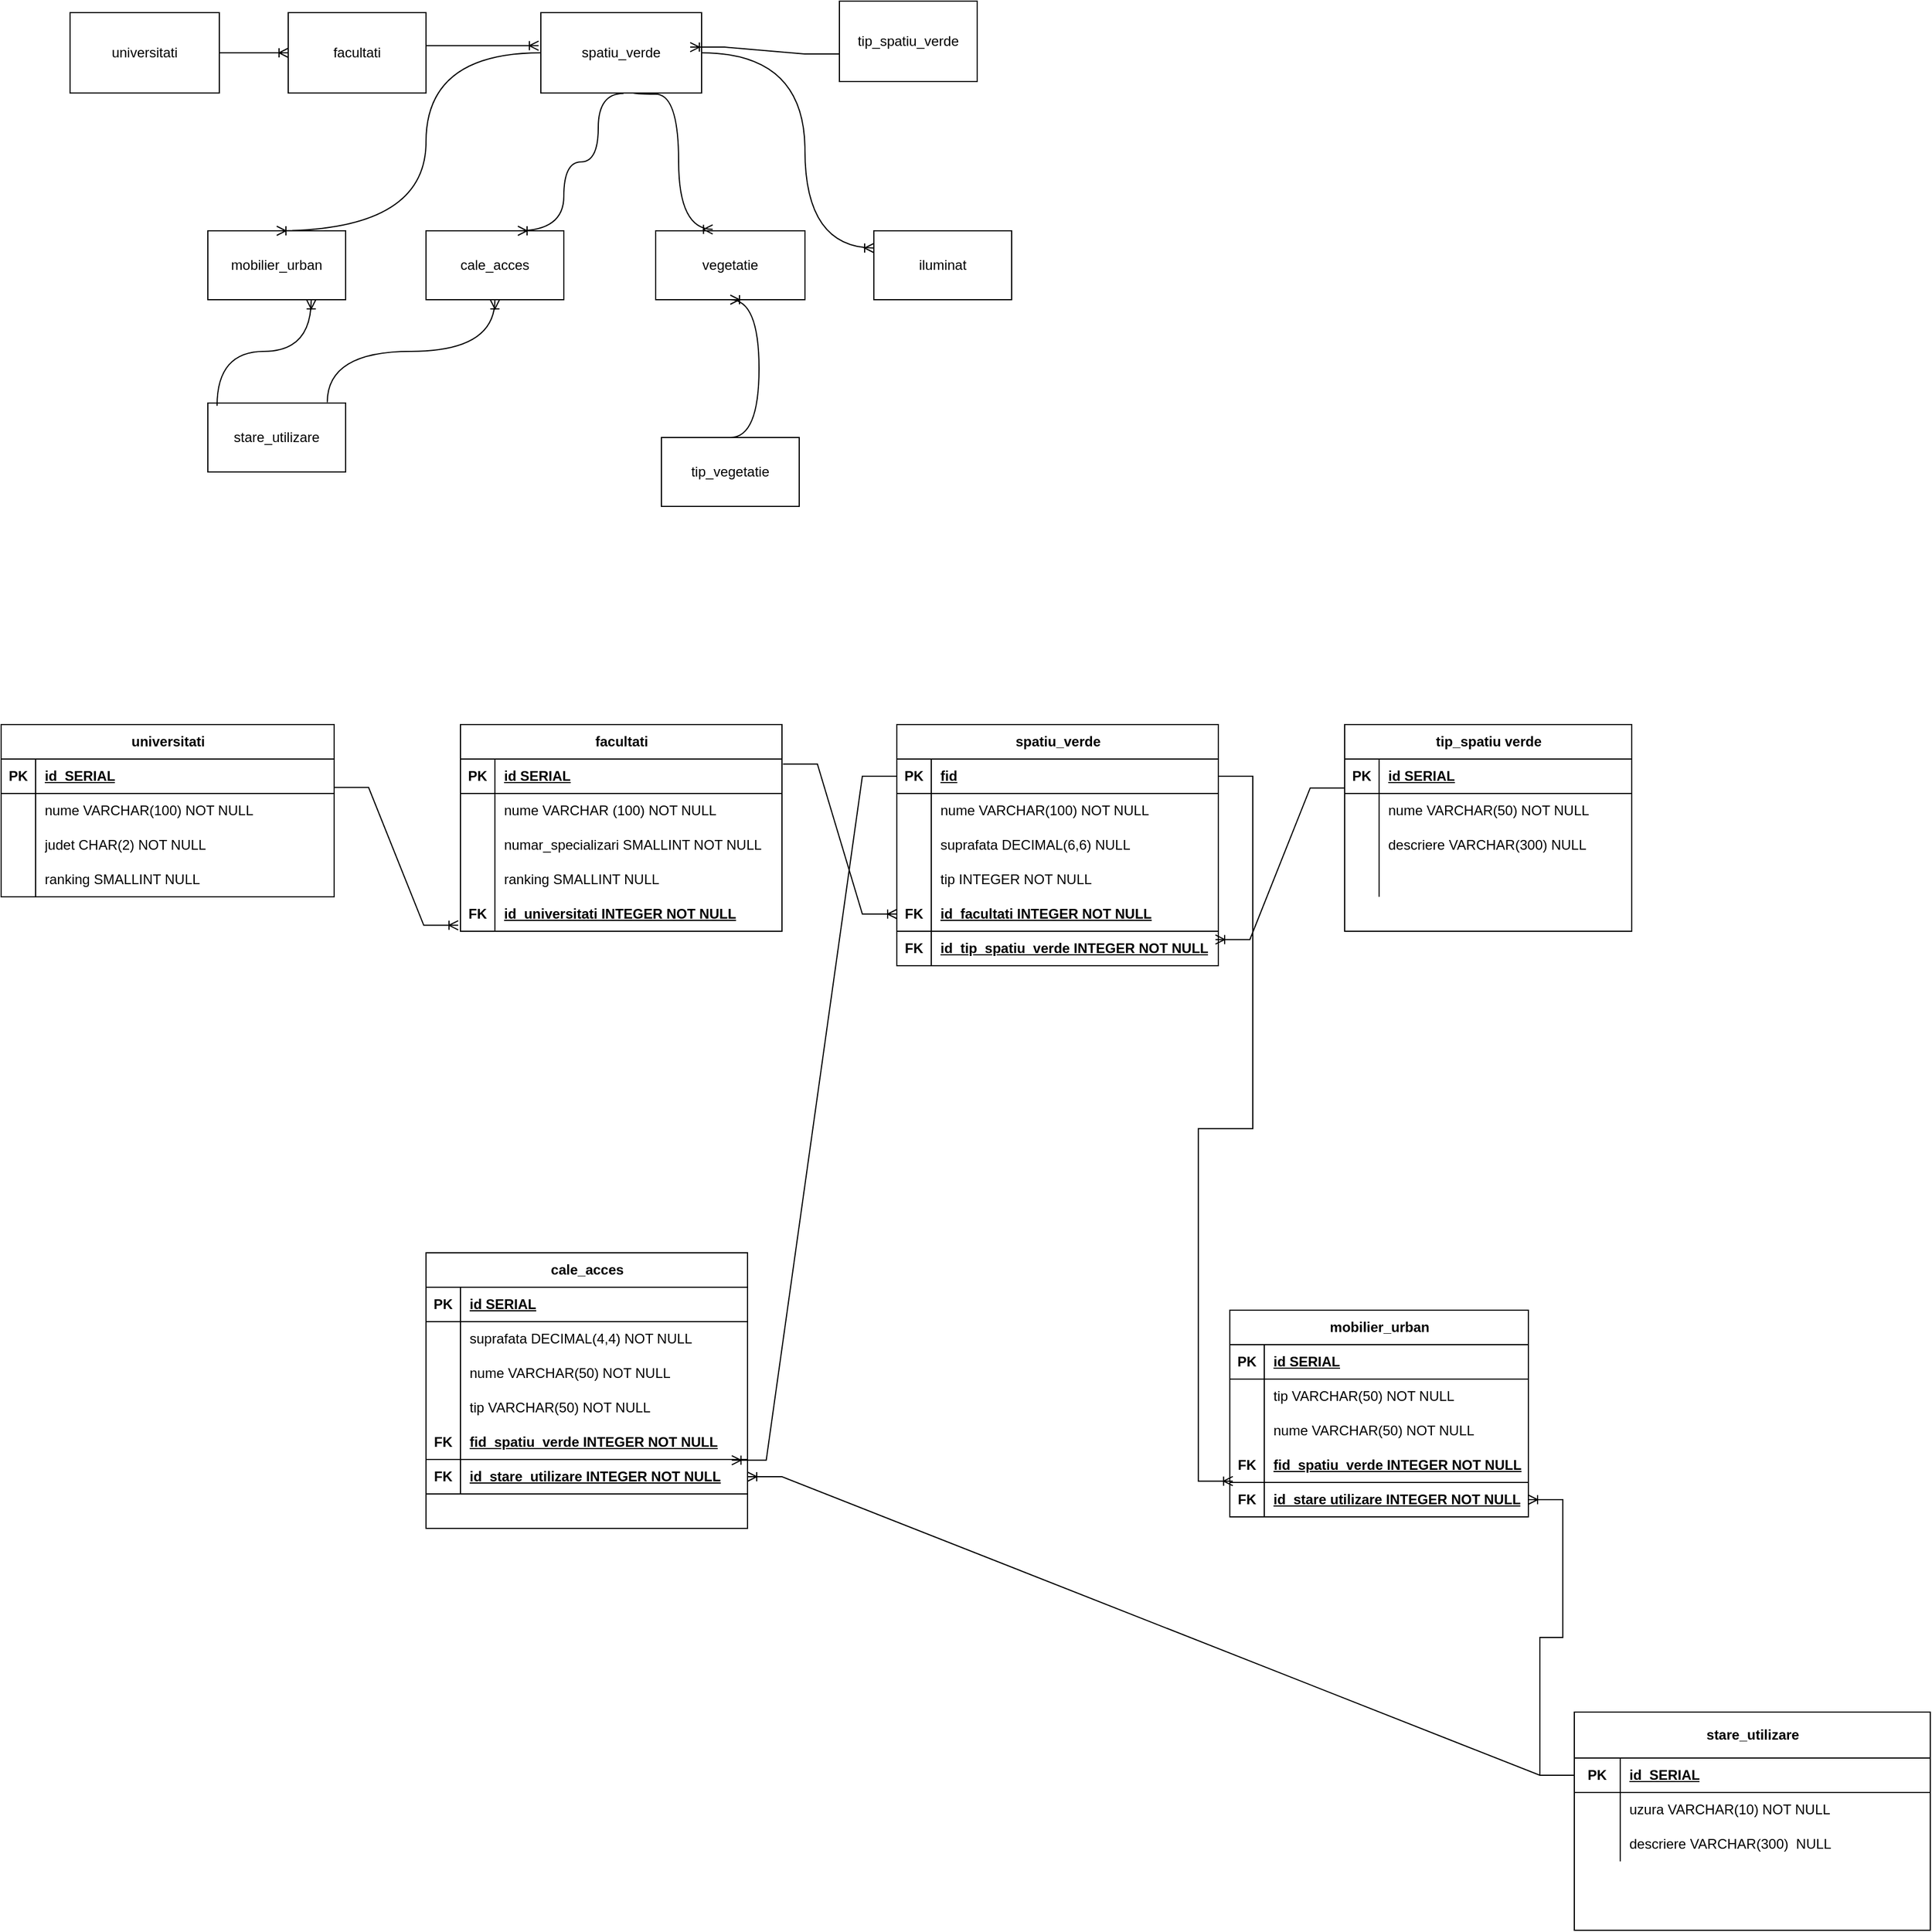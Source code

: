 <mxfile version="24.8.9">
  <diagram name="Page-1" id="ovsEp85HabSBGQJcbjrU">
    <mxGraphModel dx="2950" dy="1044" grid="1" gridSize="10" guides="1" tooltips="1" connect="1" arrows="1" fold="1" page="1" pageScale="1" pageWidth="850" pageHeight="1100" math="0" shadow="0">
      <root>
        <mxCell id="0" />
        <mxCell id="1" parent="0" />
        <mxCell id="9S-PNt81YWXRdFytvwFS-1" value="spatiu_verde" style="rounded=0;whiteSpace=wrap;html=1;" vertex="1" parent="1">
          <mxGeometry x="440" y="90" width="140" height="70" as="geometry" />
        </mxCell>
        <mxCell id="9S-PNt81YWXRdFytvwFS-2" value="universitati" style="rounded=0;whiteSpace=wrap;html=1;" vertex="1" parent="1">
          <mxGeometry x="30" y="90" width="130" height="70" as="geometry" />
        </mxCell>
        <mxCell id="9S-PNt81YWXRdFytvwFS-3" value="facultati" style="rounded=0;whiteSpace=wrap;html=1;" vertex="1" parent="1">
          <mxGeometry x="220" y="90" width="120" height="70" as="geometry" />
        </mxCell>
        <mxCell id="9S-PNt81YWXRdFytvwFS-4" value="vegetatie" style="rounded=0;whiteSpace=wrap;html=1;" vertex="1" parent="1">
          <mxGeometry x="540" y="280" width="130" height="60" as="geometry" />
        </mxCell>
        <mxCell id="9S-PNt81YWXRdFytvwFS-5" value="tip_vegetatie" style="rounded=0;whiteSpace=wrap;html=1;" vertex="1" parent="1">
          <mxGeometry x="545" y="460" width="120" height="60" as="geometry" />
        </mxCell>
        <mxCell id="9S-PNt81YWXRdFytvwFS-6" value="mobilier_urban" style="rounded=0;whiteSpace=wrap;html=1;" vertex="1" parent="1">
          <mxGeometry x="150" y="280" width="120" height="60" as="geometry" />
        </mxCell>
        <mxCell id="9S-PNt81YWXRdFytvwFS-7" value="stare_utilizare" style="rounded=0;whiteSpace=wrap;html=1;" vertex="1" parent="1">
          <mxGeometry x="150" y="430" width="120" height="60" as="geometry" />
        </mxCell>
        <mxCell id="9S-PNt81YWXRdFytvwFS-8" value="iluminat" style="rounded=0;whiteSpace=wrap;html=1;" vertex="1" parent="1">
          <mxGeometry x="730" y="280" width="120" height="60" as="geometry" />
        </mxCell>
        <mxCell id="9S-PNt81YWXRdFytvwFS-9" value="cale_acces" style="rounded=0;whiteSpace=wrap;html=1;" vertex="1" parent="1">
          <mxGeometry x="340" y="280" width="120" height="60" as="geometry" />
        </mxCell>
        <mxCell id="9S-PNt81YWXRdFytvwFS-10" value="" style="edgeStyle=orthogonalEdgeStyle;fontSize=12;html=1;endArrow=ERoneToMany;rounded=0;entryX=0;entryY=0.5;entryDx=0;entryDy=0;curved=1;" edge="1" parent="1" source="9S-PNt81YWXRdFytvwFS-2" target="9S-PNt81YWXRdFytvwFS-3">
          <mxGeometry width="100" height="100" relative="1" as="geometry">
            <mxPoint x="470" y="330" as="sourcePoint" />
            <mxPoint x="570" y="230" as="targetPoint" />
          </mxGeometry>
        </mxCell>
        <mxCell id="9S-PNt81YWXRdFytvwFS-13" value="" style="edgeStyle=orthogonalEdgeStyle;fontSize=12;html=1;endArrow=ERoneToMany;rounded=0;exitX=0;exitY=0.5;exitDx=0;exitDy=0;entryX=0.5;entryY=0;entryDx=0;entryDy=0;curved=1;" edge="1" parent="1" source="9S-PNt81YWXRdFytvwFS-1" target="9S-PNt81YWXRdFytvwFS-6">
          <mxGeometry width="100" height="100" relative="1" as="geometry">
            <mxPoint x="425" y="110" as="sourcePoint" />
            <mxPoint x="255" y="280" as="targetPoint" />
            <Array as="points">
              <mxPoint x="340" y="125" />
              <mxPoint x="340" y="280" />
            </Array>
          </mxGeometry>
        </mxCell>
        <mxCell id="9S-PNt81YWXRdFytvwFS-14" value="" style="edgeStyle=orthogonalEdgeStyle;fontSize=12;html=1;endArrow=ERoneToMany;rounded=0;exitX=0.586;exitY=1.006;exitDx=0;exitDy=0;exitPerimeter=0;entryX=0.75;entryY=0;entryDx=0;entryDy=0;curved=1;" edge="1" parent="1">
          <mxGeometry width="100" height="100" relative="1" as="geometry">
            <mxPoint x="512.04" y="160.42" as="sourcePoint" />
            <mxPoint x="420" y="280" as="targetPoint" />
            <Array as="points">
              <mxPoint x="490" y="160" />
              <mxPoint x="490" y="220" />
              <mxPoint x="460" y="220" />
              <mxPoint x="460" y="280" />
            </Array>
          </mxGeometry>
        </mxCell>
        <mxCell id="9S-PNt81YWXRdFytvwFS-15" value="" style="edgeStyle=orthogonalEdgeStyle;fontSize=12;html=1;endArrow=ERoneToMany;rounded=0;entryX=0.382;entryY=-0.02;entryDx=0;entryDy=0;entryPerimeter=0;curved=1;" edge="1" parent="1" target="9S-PNt81YWXRdFytvwFS-4">
          <mxGeometry width="100" height="100" relative="1" as="geometry">
            <mxPoint x="520" y="160" as="sourcePoint" />
            <mxPoint x="750" y="260" as="targetPoint" />
            <Array as="points">
              <mxPoint x="520" y="161" />
              <mxPoint x="560" y="161" />
              <mxPoint x="560" y="279" />
            </Array>
          </mxGeometry>
        </mxCell>
        <mxCell id="9S-PNt81YWXRdFytvwFS-16" value="" style="edgeStyle=orthogonalEdgeStyle;fontSize=12;html=1;endArrow=ERoneToMany;rounded=0;exitX=1;exitY=0.5;exitDx=0;exitDy=0;entryX=0;entryY=0.25;entryDx=0;entryDy=0;curved=1;" edge="1" parent="1" source="9S-PNt81YWXRdFytvwFS-1" target="9S-PNt81YWXRdFytvwFS-8">
          <mxGeometry width="100" height="100" relative="1" as="geometry">
            <mxPoint x="650" y="360" as="sourcePoint" />
            <mxPoint x="750" y="260" as="targetPoint" />
            <Array as="points">
              <mxPoint x="670" y="125" />
              <mxPoint x="670" y="295" />
            </Array>
          </mxGeometry>
        </mxCell>
        <mxCell id="9S-PNt81YWXRdFytvwFS-17" value="" style="edgeStyle=orthogonalEdgeStyle;fontSize=12;html=1;endArrow=ERoneToMany;rounded=0;entryX=0.5;entryY=1;entryDx=0;entryDy=0;exitX=0.5;exitY=0;exitDx=0;exitDy=0;curved=1;" edge="1" parent="1" source="9S-PNt81YWXRdFytvwFS-5" target="9S-PNt81YWXRdFytvwFS-4">
          <mxGeometry width="100" height="100" relative="1" as="geometry">
            <mxPoint x="650" y="400" as="sourcePoint" />
            <mxPoint x="750" y="300" as="targetPoint" />
            <Array as="points">
              <mxPoint x="630" y="460" />
              <mxPoint x="630" y="340" />
            </Array>
          </mxGeometry>
        </mxCell>
        <mxCell id="9S-PNt81YWXRdFytvwFS-19" value="" style="edgeStyle=orthogonalEdgeStyle;fontSize=12;html=1;endArrow=ERoneToMany;rounded=0;exitX=1.003;exitY=0.411;exitDx=0;exitDy=0;exitPerimeter=0;entryX=-0.014;entryY=0.411;entryDx=0;entryDy=0;entryPerimeter=0;curved=1;" edge="1" parent="1" source="9S-PNt81YWXRdFytvwFS-3" target="9S-PNt81YWXRdFytvwFS-1">
          <mxGeometry width="100" height="100" relative="1" as="geometry">
            <mxPoint x="500" y="310" as="sourcePoint" />
            <mxPoint x="600" y="210" as="targetPoint" />
          </mxGeometry>
        </mxCell>
        <mxCell id="9S-PNt81YWXRdFytvwFS-20" value="" style="edgeStyle=orthogonalEdgeStyle;fontSize=12;html=1;endArrow=ERoneToMany;rounded=0;exitX=0.067;exitY=0.04;exitDx=0;exitDy=0;entryX=0.75;entryY=1;entryDx=0;entryDy=0;curved=1;exitPerimeter=0;" edge="1" parent="1" source="9S-PNt81YWXRdFytvwFS-7" target="9S-PNt81YWXRdFytvwFS-6">
          <mxGeometry width="100" height="100" relative="1" as="geometry">
            <mxPoint x="470" y="350" as="sourcePoint" />
            <mxPoint x="570" y="250" as="targetPoint" />
          </mxGeometry>
        </mxCell>
        <mxCell id="9S-PNt81YWXRdFytvwFS-21" value="" style="edgeStyle=orthogonalEdgeStyle;fontSize=12;html=1;endArrow=ERoneToMany;rounded=0;exitX=0.867;exitY=-0.013;exitDx=0;exitDy=0;exitPerimeter=0;curved=1;" edge="1" parent="1" source="9S-PNt81YWXRdFytvwFS-7" target="9S-PNt81YWXRdFytvwFS-9">
          <mxGeometry width="100" height="100" relative="1" as="geometry">
            <mxPoint x="470" y="350" as="sourcePoint" />
            <mxPoint x="570" y="250" as="targetPoint" />
          </mxGeometry>
        </mxCell>
        <mxCell id="9S-PNt81YWXRdFytvwFS-62" value="facultati" style="shape=table;startSize=30;container=1;collapsible=1;childLayout=tableLayout;fixedRows=1;rowLines=0;fontStyle=1;align=center;resizeLast=1;html=1;" vertex="1" parent="1">
          <mxGeometry x="370" y="710" width="280" height="180" as="geometry" />
        </mxCell>
        <mxCell id="9S-PNt81YWXRdFytvwFS-63" value="" style="shape=tableRow;horizontal=0;startSize=0;swimlaneHead=0;swimlaneBody=0;fillColor=none;collapsible=0;dropTarget=0;points=[[0,0.5],[1,0.5]];portConstraint=eastwest;top=0;left=0;right=0;bottom=1;" vertex="1" parent="9S-PNt81YWXRdFytvwFS-62">
          <mxGeometry y="30" width="280" height="30" as="geometry" />
        </mxCell>
        <mxCell id="9S-PNt81YWXRdFytvwFS-64" value="PK" style="shape=partialRectangle;connectable=0;fillColor=none;top=0;left=0;bottom=0;right=0;fontStyle=1;overflow=hidden;whiteSpace=wrap;html=1;" vertex="1" parent="9S-PNt81YWXRdFytvwFS-63">
          <mxGeometry width="30" height="30" as="geometry">
            <mxRectangle width="30" height="30" as="alternateBounds" />
          </mxGeometry>
        </mxCell>
        <mxCell id="9S-PNt81YWXRdFytvwFS-65" value="id SERIAL" style="shape=partialRectangle;connectable=0;fillColor=none;top=0;left=0;bottom=0;right=0;align=left;spacingLeft=6;fontStyle=5;overflow=hidden;whiteSpace=wrap;html=1;" vertex="1" parent="9S-PNt81YWXRdFytvwFS-63">
          <mxGeometry x="30" width="250" height="30" as="geometry">
            <mxRectangle width="250" height="30" as="alternateBounds" />
          </mxGeometry>
        </mxCell>
        <mxCell id="9S-PNt81YWXRdFytvwFS-66" value="" style="shape=tableRow;horizontal=0;startSize=0;swimlaneHead=0;swimlaneBody=0;fillColor=none;collapsible=0;dropTarget=0;points=[[0,0.5],[1,0.5]];portConstraint=eastwest;top=0;left=0;right=0;bottom=0;" vertex="1" parent="9S-PNt81YWXRdFytvwFS-62">
          <mxGeometry y="60" width="280" height="30" as="geometry" />
        </mxCell>
        <mxCell id="9S-PNt81YWXRdFytvwFS-67" value="" style="shape=partialRectangle;connectable=0;fillColor=none;top=0;left=0;bottom=0;right=0;editable=1;overflow=hidden;whiteSpace=wrap;html=1;" vertex="1" parent="9S-PNt81YWXRdFytvwFS-66">
          <mxGeometry width="30" height="30" as="geometry">
            <mxRectangle width="30" height="30" as="alternateBounds" />
          </mxGeometry>
        </mxCell>
        <mxCell id="9S-PNt81YWXRdFytvwFS-68" value="nume VARCHAR (100) NOT NULL" style="shape=partialRectangle;connectable=0;fillColor=none;top=0;left=0;bottom=0;right=0;align=left;spacingLeft=6;overflow=hidden;whiteSpace=wrap;html=1;" vertex="1" parent="9S-PNt81YWXRdFytvwFS-66">
          <mxGeometry x="30" width="250" height="30" as="geometry">
            <mxRectangle width="250" height="30" as="alternateBounds" />
          </mxGeometry>
        </mxCell>
        <mxCell id="9S-PNt81YWXRdFytvwFS-69" value="" style="shape=tableRow;horizontal=0;startSize=0;swimlaneHead=0;swimlaneBody=0;fillColor=none;collapsible=0;dropTarget=0;points=[[0,0.5],[1,0.5]];portConstraint=eastwest;top=0;left=0;right=0;bottom=0;" vertex="1" parent="9S-PNt81YWXRdFytvwFS-62">
          <mxGeometry y="90" width="280" height="30" as="geometry" />
        </mxCell>
        <mxCell id="9S-PNt81YWXRdFytvwFS-70" value="" style="shape=partialRectangle;connectable=0;fillColor=none;top=0;left=0;bottom=0;right=0;editable=1;overflow=hidden;whiteSpace=wrap;html=1;" vertex="1" parent="9S-PNt81YWXRdFytvwFS-69">
          <mxGeometry width="30" height="30" as="geometry">
            <mxRectangle width="30" height="30" as="alternateBounds" />
          </mxGeometry>
        </mxCell>
        <mxCell id="9S-PNt81YWXRdFytvwFS-71" value="numar_specializari SMALLINT NOT NULL" style="shape=partialRectangle;connectable=0;fillColor=none;top=0;left=0;bottom=0;right=0;align=left;spacingLeft=6;overflow=hidden;whiteSpace=wrap;html=1;" vertex="1" parent="9S-PNt81YWXRdFytvwFS-69">
          <mxGeometry x="30" width="250" height="30" as="geometry">
            <mxRectangle width="250" height="30" as="alternateBounds" />
          </mxGeometry>
        </mxCell>
        <mxCell id="9S-PNt81YWXRdFytvwFS-72" value="" style="shape=tableRow;horizontal=0;startSize=0;swimlaneHead=0;swimlaneBody=0;fillColor=none;collapsible=0;dropTarget=0;points=[[0,0.5],[1,0.5]];portConstraint=eastwest;top=0;left=0;right=0;bottom=0;" vertex="1" parent="9S-PNt81YWXRdFytvwFS-62">
          <mxGeometry y="120" width="280" height="30" as="geometry" />
        </mxCell>
        <mxCell id="9S-PNt81YWXRdFytvwFS-73" value="" style="shape=partialRectangle;connectable=0;fillColor=none;top=0;left=0;bottom=0;right=0;editable=1;overflow=hidden;whiteSpace=wrap;html=1;" vertex="1" parent="9S-PNt81YWXRdFytvwFS-72">
          <mxGeometry width="30" height="30" as="geometry">
            <mxRectangle width="30" height="30" as="alternateBounds" />
          </mxGeometry>
        </mxCell>
        <mxCell id="9S-PNt81YWXRdFytvwFS-74" value="ranking SMALLINT NULL" style="shape=partialRectangle;connectable=0;fillColor=none;top=0;left=0;bottom=0;right=0;align=left;spacingLeft=6;overflow=hidden;whiteSpace=wrap;html=1;" vertex="1" parent="9S-PNt81YWXRdFytvwFS-72">
          <mxGeometry x="30" width="250" height="30" as="geometry">
            <mxRectangle width="250" height="30" as="alternateBounds" />
          </mxGeometry>
        </mxCell>
        <mxCell id="9S-PNt81YWXRdFytvwFS-88" value="" style="shape=tableRow;horizontal=0;startSize=0;swimlaneHead=0;swimlaneBody=0;fillColor=none;collapsible=0;dropTarget=0;points=[[0,0.5],[1,0.5]];portConstraint=eastwest;top=0;left=0;right=0;bottom=1;" vertex="1" parent="9S-PNt81YWXRdFytvwFS-62">
          <mxGeometry y="150" width="280" height="30" as="geometry" />
        </mxCell>
        <mxCell id="9S-PNt81YWXRdFytvwFS-89" value="FK" style="shape=partialRectangle;connectable=0;fillColor=none;top=0;left=0;bottom=0;right=0;fontStyle=1;overflow=hidden;whiteSpace=wrap;html=1;" vertex="1" parent="9S-PNt81YWXRdFytvwFS-88">
          <mxGeometry width="30" height="30" as="geometry">
            <mxRectangle width="30" height="30" as="alternateBounds" />
          </mxGeometry>
        </mxCell>
        <mxCell id="9S-PNt81YWXRdFytvwFS-90" value="id_universitati INTEGER NOT NULL" style="shape=partialRectangle;connectable=0;fillColor=none;top=0;left=0;bottom=0;right=0;align=left;spacingLeft=6;fontStyle=5;overflow=hidden;whiteSpace=wrap;html=1;" vertex="1" parent="9S-PNt81YWXRdFytvwFS-88">
          <mxGeometry x="30" width="250" height="30" as="geometry">
            <mxRectangle width="250" height="30" as="alternateBounds" />
          </mxGeometry>
        </mxCell>
        <mxCell id="9S-PNt81YWXRdFytvwFS-91" value="" style="edgeStyle=entityRelationEdgeStyle;fontSize=12;html=1;endArrow=ERoneToMany;rounded=0;exitX=1;exitY=0.827;exitDx=0;exitDy=0;entryX=-0.007;entryY=0.827;entryDx=0;entryDy=0;entryPerimeter=0;exitPerimeter=0;" edge="1" parent="1" source="9S-PNt81YWXRdFytvwFS-146" target="9S-PNt81YWXRdFytvwFS-88">
          <mxGeometry width="100" height="100" relative="1" as="geometry">
            <mxPoint x="270" y="682.59" as="sourcePoint" />
            <mxPoint x="740" y="510" as="targetPoint" />
          </mxGeometry>
        </mxCell>
        <mxCell id="9S-PNt81YWXRdFytvwFS-109" value="spatiu_verde" style="shape=table;startSize=30;container=1;collapsible=1;childLayout=tableLayout;fixedRows=1;rowLines=0;fontStyle=1;align=center;resizeLast=1;html=1;" vertex="1" parent="1">
          <mxGeometry x="750" y="710" width="280" height="210" as="geometry" />
        </mxCell>
        <mxCell id="9S-PNt81YWXRdFytvwFS-110" value="" style="shape=tableRow;horizontal=0;startSize=0;swimlaneHead=0;swimlaneBody=0;fillColor=none;collapsible=0;dropTarget=0;points=[[0,0.5],[1,0.5]];portConstraint=eastwest;top=0;left=0;right=0;bottom=1;" vertex="1" parent="9S-PNt81YWXRdFytvwFS-109">
          <mxGeometry y="30" width="280" height="30" as="geometry" />
        </mxCell>
        <mxCell id="9S-PNt81YWXRdFytvwFS-111" value="PK" style="shape=partialRectangle;connectable=0;fillColor=none;top=0;left=0;bottom=0;right=0;fontStyle=1;overflow=hidden;whiteSpace=wrap;html=1;" vertex="1" parent="9S-PNt81YWXRdFytvwFS-110">
          <mxGeometry width="30" height="30" as="geometry">
            <mxRectangle width="30" height="30" as="alternateBounds" />
          </mxGeometry>
        </mxCell>
        <mxCell id="9S-PNt81YWXRdFytvwFS-112" value="fid" style="shape=partialRectangle;connectable=0;fillColor=none;top=0;left=0;bottom=0;right=0;align=left;spacingLeft=6;fontStyle=5;overflow=hidden;whiteSpace=wrap;html=1;" vertex="1" parent="9S-PNt81YWXRdFytvwFS-110">
          <mxGeometry x="30" width="250" height="30" as="geometry">
            <mxRectangle width="250" height="30" as="alternateBounds" />
          </mxGeometry>
        </mxCell>
        <mxCell id="9S-PNt81YWXRdFytvwFS-113" value="" style="shape=tableRow;horizontal=0;startSize=0;swimlaneHead=0;swimlaneBody=0;fillColor=none;collapsible=0;dropTarget=0;points=[[0,0.5],[1,0.5]];portConstraint=eastwest;top=0;left=0;right=0;bottom=0;" vertex="1" parent="9S-PNt81YWXRdFytvwFS-109">
          <mxGeometry y="60" width="280" height="30" as="geometry" />
        </mxCell>
        <mxCell id="9S-PNt81YWXRdFytvwFS-114" value="" style="shape=partialRectangle;connectable=0;fillColor=none;top=0;left=0;bottom=0;right=0;editable=1;overflow=hidden;whiteSpace=wrap;html=1;" vertex="1" parent="9S-PNt81YWXRdFytvwFS-113">
          <mxGeometry width="30" height="30" as="geometry">
            <mxRectangle width="30" height="30" as="alternateBounds" />
          </mxGeometry>
        </mxCell>
        <mxCell id="9S-PNt81YWXRdFytvwFS-115" value="nume VARCHAR(100) NOT NULL" style="shape=partialRectangle;connectable=0;fillColor=none;top=0;left=0;bottom=0;right=0;align=left;spacingLeft=6;overflow=hidden;whiteSpace=wrap;html=1;" vertex="1" parent="9S-PNt81YWXRdFytvwFS-113">
          <mxGeometry x="30" width="250" height="30" as="geometry">
            <mxRectangle width="250" height="30" as="alternateBounds" />
          </mxGeometry>
        </mxCell>
        <mxCell id="9S-PNt81YWXRdFytvwFS-116" value="" style="shape=tableRow;horizontal=0;startSize=0;swimlaneHead=0;swimlaneBody=0;fillColor=none;collapsible=0;dropTarget=0;points=[[0,0.5],[1,0.5]];portConstraint=eastwest;top=0;left=0;right=0;bottom=0;" vertex="1" parent="9S-PNt81YWXRdFytvwFS-109">
          <mxGeometry y="90" width="280" height="30" as="geometry" />
        </mxCell>
        <mxCell id="9S-PNt81YWXRdFytvwFS-117" value="" style="shape=partialRectangle;connectable=0;fillColor=none;top=0;left=0;bottom=0;right=0;editable=1;overflow=hidden;whiteSpace=wrap;html=1;" vertex="1" parent="9S-PNt81YWXRdFytvwFS-116">
          <mxGeometry width="30" height="30" as="geometry">
            <mxRectangle width="30" height="30" as="alternateBounds" />
          </mxGeometry>
        </mxCell>
        <mxCell id="9S-PNt81YWXRdFytvwFS-118" value="suprafata DECIMAL(6,6) NULL" style="shape=partialRectangle;connectable=0;fillColor=none;top=0;left=0;bottom=0;right=0;align=left;spacingLeft=6;overflow=hidden;whiteSpace=wrap;html=1;" vertex="1" parent="9S-PNt81YWXRdFytvwFS-116">
          <mxGeometry x="30" width="250" height="30" as="geometry">
            <mxRectangle width="250" height="30" as="alternateBounds" />
          </mxGeometry>
        </mxCell>
        <mxCell id="9S-PNt81YWXRdFytvwFS-119" value="" style="shape=tableRow;horizontal=0;startSize=0;swimlaneHead=0;swimlaneBody=0;fillColor=none;collapsible=0;dropTarget=0;points=[[0,0.5],[1,0.5]];portConstraint=eastwest;top=0;left=0;right=0;bottom=0;" vertex="1" parent="9S-PNt81YWXRdFytvwFS-109">
          <mxGeometry y="120" width="280" height="30" as="geometry" />
        </mxCell>
        <mxCell id="9S-PNt81YWXRdFytvwFS-120" value="" style="shape=partialRectangle;connectable=0;fillColor=none;top=0;left=0;bottom=0;right=0;editable=1;overflow=hidden;whiteSpace=wrap;html=1;" vertex="1" parent="9S-PNt81YWXRdFytvwFS-119">
          <mxGeometry width="30" height="30" as="geometry">
            <mxRectangle width="30" height="30" as="alternateBounds" />
          </mxGeometry>
        </mxCell>
        <mxCell id="9S-PNt81YWXRdFytvwFS-121" value="tip INTEGER NOT NULL" style="shape=partialRectangle;connectable=0;fillColor=none;top=0;left=0;bottom=0;right=0;align=left;spacingLeft=6;overflow=hidden;whiteSpace=wrap;html=1;" vertex="1" parent="9S-PNt81YWXRdFytvwFS-119">
          <mxGeometry x="30" width="250" height="30" as="geometry">
            <mxRectangle width="250" height="30" as="alternateBounds" />
          </mxGeometry>
        </mxCell>
        <mxCell id="9S-PNt81YWXRdFytvwFS-122" value="" style="shape=tableRow;horizontal=0;startSize=0;swimlaneHead=0;swimlaneBody=0;fillColor=none;collapsible=0;dropTarget=0;points=[[0,0.5],[1,0.5]];portConstraint=eastwest;top=0;left=0;right=0;bottom=1;" vertex="1" parent="9S-PNt81YWXRdFytvwFS-109">
          <mxGeometry y="150" width="280" height="30" as="geometry" />
        </mxCell>
        <mxCell id="9S-PNt81YWXRdFytvwFS-123" value="FK" style="shape=partialRectangle;connectable=0;fillColor=none;top=0;left=0;bottom=0;right=0;fontStyle=1;overflow=hidden;whiteSpace=wrap;html=1;" vertex="1" parent="9S-PNt81YWXRdFytvwFS-122">
          <mxGeometry width="30" height="30" as="geometry">
            <mxRectangle width="30" height="30" as="alternateBounds" />
          </mxGeometry>
        </mxCell>
        <mxCell id="9S-PNt81YWXRdFytvwFS-124" value="id_facultati INTEGER NOT NULL" style="shape=partialRectangle;connectable=0;fillColor=none;top=0;left=0;bottom=0;right=0;align=left;spacingLeft=6;fontStyle=5;overflow=hidden;whiteSpace=wrap;html=1;" vertex="1" parent="9S-PNt81YWXRdFytvwFS-122">
          <mxGeometry x="30" width="250" height="30" as="geometry">
            <mxRectangle width="250" height="30" as="alternateBounds" />
          </mxGeometry>
        </mxCell>
        <mxCell id="9S-PNt81YWXRdFytvwFS-141" value="" style="shape=tableRow;horizontal=0;startSize=0;swimlaneHead=0;swimlaneBody=0;fillColor=none;collapsible=0;dropTarget=0;points=[[0,0.5],[1,0.5]];portConstraint=eastwest;top=0;left=0;right=0;bottom=1;" vertex="1" parent="9S-PNt81YWXRdFytvwFS-109">
          <mxGeometry y="180" width="280" height="30" as="geometry" />
        </mxCell>
        <mxCell id="9S-PNt81YWXRdFytvwFS-142" value="FK" style="shape=partialRectangle;connectable=0;fillColor=none;top=0;left=0;bottom=0;right=0;fontStyle=1;overflow=hidden;whiteSpace=wrap;html=1;" vertex="1" parent="9S-PNt81YWXRdFytvwFS-141">
          <mxGeometry width="30" height="30" as="geometry">
            <mxRectangle width="30" height="30" as="alternateBounds" />
          </mxGeometry>
        </mxCell>
        <mxCell id="9S-PNt81YWXRdFytvwFS-143" value="id_tip_spatiu_verde INTEGER NOT NULL" style="shape=partialRectangle;connectable=0;fillColor=none;top=0;left=0;bottom=0;right=0;align=left;spacingLeft=6;fontStyle=5;overflow=hidden;whiteSpace=wrap;html=1;" vertex="1" parent="9S-PNt81YWXRdFytvwFS-141">
          <mxGeometry x="30" width="250" height="30" as="geometry">
            <mxRectangle width="250" height="30" as="alternateBounds" />
          </mxGeometry>
        </mxCell>
        <mxCell id="9S-PNt81YWXRdFytvwFS-125" value="" style="edgeStyle=entityRelationEdgeStyle;fontSize=12;html=1;endArrow=ERoneToMany;rounded=0;exitX=1.003;exitY=0.147;exitDx=0;exitDy=0;exitPerimeter=0;" edge="1" parent="1" source="9S-PNt81YWXRdFytvwFS-63" target="9S-PNt81YWXRdFytvwFS-122">
          <mxGeometry width="100" height="100" relative="1" as="geometry">
            <mxPoint x="740" y="870" as="sourcePoint" />
            <mxPoint x="743" y="870" as="targetPoint" />
          </mxGeometry>
        </mxCell>
        <mxCell id="9S-PNt81YWXRdFytvwFS-126" value="tip_spatiu_verde" style="whiteSpace=wrap;html=1;align=center;" vertex="1" parent="1">
          <mxGeometry x="700" y="80" width="120" height="70" as="geometry" />
        </mxCell>
        <mxCell id="9S-PNt81YWXRdFytvwFS-127" value="" style="edgeStyle=entityRelationEdgeStyle;fontSize=12;html=1;endArrow=ERoneToMany;rounded=0;exitX=-0.003;exitY=0.657;exitDx=0;exitDy=0;exitPerimeter=0;entryX=0.929;entryY=0.429;entryDx=0;entryDy=0;entryPerimeter=0;" edge="1" parent="1" source="9S-PNt81YWXRdFytvwFS-126" target="9S-PNt81YWXRdFytvwFS-1">
          <mxGeometry width="100" height="100" relative="1" as="geometry">
            <mxPoint x="680" y="210" as="sourcePoint" />
            <mxPoint x="780" y="110" as="targetPoint" />
          </mxGeometry>
        </mxCell>
        <mxCell id="9S-PNt81YWXRdFytvwFS-128" value="tip_spatiu verde" style="shape=table;startSize=30;container=1;collapsible=1;childLayout=tableLayout;fixedRows=1;rowLines=0;fontStyle=1;align=center;resizeLast=1;html=1;" vertex="1" parent="1">
          <mxGeometry x="1140" y="710" width="250" height="180" as="geometry" />
        </mxCell>
        <mxCell id="9S-PNt81YWXRdFytvwFS-129" value="" style="shape=tableRow;horizontal=0;startSize=0;swimlaneHead=0;swimlaneBody=0;fillColor=none;collapsible=0;dropTarget=0;points=[[0,0.5],[1,0.5]];portConstraint=eastwest;top=0;left=0;right=0;bottom=1;" vertex="1" parent="9S-PNt81YWXRdFytvwFS-128">
          <mxGeometry y="30" width="250" height="30" as="geometry" />
        </mxCell>
        <mxCell id="9S-PNt81YWXRdFytvwFS-130" value="PK" style="shape=partialRectangle;connectable=0;fillColor=none;top=0;left=0;bottom=0;right=0;fontStyle=1;overflow=hidden;whiteSpace=wrap;html=1;" vertex="1" parent="9S-PNt81YWXRdFytvwFS-129">
          <mxGeometry width="30" height="30" as="geometry">
            <mxRectangle width="30" height="30" as="alternateBounds" />
          </mxGeometry>
        </mxCell>
        <mxCell id="9S-PNt81YWXRdFytvwFS-131" value="id SERIAL" style="shape=partialRectangle;connectable=0;fillColor=none;top=0;left=0;bottom=0;right=0;align=left;spacingLeft=6;fontStyle=5;overflow=hidden;whiteSpace=wrap;html=1;" vertex="1" parent="9S-PNt81YWXRdFytvwFS-129">
          <mxGeometry x="30" width="220" height="30" as="geometry">
            <mxRectangle width="220" height="30" as="alternateBounds" />
          </mxGeometry>
        </mxCell>
        <mxCell id="9S-PNt81YWXRdFytvwFS-132" value="" style="shape=tableRow;horizontal=0;startSize=0;swimlaneHead=0;swimlaneBody=0;fillColor=none;collapsible=0;dropTarget=0;points=[[0,0.5],[1,0.5]];portConstraint=eastwest;top=0;left=0;right=0;bottom=0;" vertex="1" parent="9S-PNt81YWXRdFytvwFS-128">
          <mxGeometry y="60" width="250" height="30" as="geometry" />
        </mxCell>
        <mxCell id="9S-PNt81YWXRdFytvwFS-133" value="" style="shape=partialRectangle;connectable=0;fillColor=none;top=0;left=0;bottom=0;right=0;editable=1;overflow=hidden;whiteSpace=wrap;html=1;" vertex="1" parent="9S-PNt81YWXRdFytvwFS-132">
          <mxGeometry width="30" height="30" as="geometry">
            <mxRectangle width="30" height="30" as="alternateBounds" />
          </mxGeometry>
        </mxCell>
        <mxCell id="9S-PNt81YWXRdFytvwFS-134" value="nume VARCHAR(50) NOT NULL" style="shape=partialRectangle;connectable=0;fillColor=none;top=0;left=0;bottom=0;right=0;align=left;spacingLeft=6;overflow=hidden;whiteSpace=wrap;html=1;" vertex="1" parent="9S-PNt81YWXRdFytvwFS-132">
          <mxGeometry x="30" width="220" height="30" as="geometry">
            <mxRectangle width="220" height="30" as="alternateBounds" />
          </mxGeometry>
        </mxCell>
        <mxCell id="9S-PNt81YWXRdFytvwFS-135" value="" style="shape=tableRow;horizontal=0;startSize=0;swimlaneHead=0;swimlaneBody=0;fillColor=none;collapsible=0;dropTarget=0;points=[[0,0.5],[1,0.5]];portConstraint=eastwest;top=0;left=0;right=0;bottom=0;" vertex="1" parent="9S-PNt81YWXRdFytvwFS-128">
          <mxGeometry y="90" width="250" height="30" as="geometry" />
        </mxCell>
        <mxCell id="9S-PNt81YWXRdFytvwFS-136" value="" style="shape=partialRectangle;connectable=0;fillColor=none;top=0;left=0;bottom=0;right=0;editable=1;overflow=hidden;whiteSpace=wrap;html=1;" vertex="1" parent="9S-PNt81YWXRdFytvwFS-135">
          <mxGeometry width="30" height="30" as="geometry">
            <mxRectangle width="30" height="30" as="alternateBounds" />
          </mxGeometry>
        </mxCell>
        <mxCell id="9S-PNt81YWXRdFytvwFS-137" value="descriere VARCHAR(300) NULL" style="shape=partialRectangle;connectable=0;fillColor=none;top=0;left=0;bottom=0;right=0;align=left;spacingLeft=6;overflow=hidden;whiteSpace=wrap;html=1;" vertex="1" parent="9S-PNt81YWXRdFytvwFS-135">
          <mxGeometry x="30" width="220" height="30" as="geometry">
            <mxRectangle width="220" height="30" as="alternateBounds" />
          </mxGeometry>
        </mxCell>
        <mxCell id="9S-PNt81YWXRdFytvwFS-138" value="" style="shape=tableRow;horizontal=0;startSize=0;swimlaneHead=0;swimlaneBody=0;fillColor=none;collapsible=0;dropTarget=0;points=[[0,0.5],[1,0.5]];portConstraint=eastwest;top=0;left=0;right=0;bottom=0;" vertex="1" parent="9S-PNt81YWXRdFytvwFS-128">
          <mxGeometry y="120" width="250" height="30" as="geometry" />
        </mxCell>
        <mxCell id="9S-PNt81YWXRdFytvwFS-139" value="" style="shape=partialRectangle;connectable=0;fillColor=none;top=0;left=0;bottom=0;right=0;editable=1;overflow=hidden;whiteSpace=wrap;html=1;" vertex="1" parent="9S-PNt81YWXRdFytvwFS-138">
          <mxGeometry width="30" height="30" as="geometry">
            <mxRectangle width="30" height="30" as="alternateBounds" />
          </mxGeometry>
        </mxCell>
        <mxCell id="9S-PNt81YWXRdFytvwFS-140" value="" style="shape=partialRectangle;connectable=0;fillColor=none;top=0;left=0;bottom=0;right=0;align=left;spacingLeft=6;overflow=hidden;whiteSpace=wrap;html=1;" vertex="1" parent="9S-PNt81YWXRdFytvwFS-138">
          <mxGeometry x="30" width="220" height="30" as="geometry">
            <mxRectangle width="220" height="30" as="alternateBounds" />
          </mxGeometry>
        </mxCell>
        <mxCell id="9S-PNt81YWXRdFytvwFS-145" value="universitati" style="shape=table;startSize=30;container=1;collapsible=1;childLayout=tableLayout;fixedRows=1;rowLines=0;fontStyle=1;align=center;resizeLast=1;html=1;" vertex="1" parent="1">
          <mxGeometry x="-30" y="710" width="290" height="150" as="geometry" />
        </mxCell>
        <mxCell id="9S-PNt81YWXRdFytvwFS-146" value="" style="shape=tableRow;horizontal=0;startSize=0;swimlaneHead=0;swimlaneBody=0;fillColor=none;collapsible=0;dropTarget=0;points=[[0,0.5],[1,0.5]];portConstraint=eastwest;top=0;left=0;right=0;bottom=1;" vertex="1" parent="9S-PNt81YWXRdFytvwFS-145">
          <mxGeometry y="30" width="290" height="30" as="geometry" />
        </mxCell>
        <mxCell id="9S-PNt81YWXRdFytvwFS-147" value="PK" style="shape=partialRectangle;connectable=0;fillColor=none;top=0;left=0;bottom=0;right=0;fontStyle=1;overflow=hidden;whiteSpace=wrap;html=1;" vertex="1" parent="9S-PNt81YWXRdFytvwFS-146">
          <mxGeometry width="30" height="30" as="geometry">
            <mxRectangle width="30" height="30" as="alternateBounds" />
          </mxGeometry>
        </mxCell>
        <mxCell id="9S-PNt81YWXRdFytvwFS-148" value="id_SERIAL" style="shape=partialRectangle;connectable=0;fillColor=none;top=0;left=0;bottom=0;right=0;align=left;spacingLeft=6;fontStyle=5;overflow=hidden;whiteSpace=wrap;html=1;" vertex="1" parent="9S-PNt81YWXRdFytvwFS-146">
          <mxGeometry x="30" width="260" height="30" as="geometry">
            <mxRectangle width="260" height="30" as="alternateBounds" />
          </mxGeometry>
        </mxCell>
        <mxCell id="9S-PNt81YWXRdFytvwFS-149" value="" style="shape=tableRow;horizontal=0;startSize=0;swimlaneHead=0;swimlaneBody=0;fillColor=none;collapsible=0;dropTarget=0;points=[[0,0.5],[1,0.5]];portConstraint=eastwest;top=0;left=0;right=0;bottom=0;" vertex="1" parent="9S-PNt81YWXRdFytvwFS-145">
          <mxGeometry y="60" width="290" height="30" as="geometry" />
        </mxCell>
        <mxCell id="9S-PNt81YWXRdFytvwFS-150" value="" style="shape=partialRectangle;connectable=0;fillColor=none;top=0;left=0;bottom=0;right=0;editable=1;overflow=hidden;whiteSpace=wrap;html=1;" vertex="1" parent="9S-PNt81YWXRdFytvwFS-149">
          <mxGeometry width="30" height="30" as="geometry">
            <mxRectangle width="30" height="30" as="alternateBounds" />
          </mxGeometry>
        </mxCell>
        <mxCell id="9S-PNt81YWXRdFytvwFS-151" value="nume VARCHAR(100) NOT NULL" style="shape=partialRectangle;connectable=0;fillColor=none;top=0;left=0;bottom=0;right=0;align=left;spacingLeft=6;overflow=hidden;whiteSpace=wrap;html=1;" vertex="1" parent="9S-PNt81YWXRdFytvwFS-149">
          <mxGeometry x="30" width="260" height="30" as="geometry">
            <mxRectangle width="260" height="30" as="alternateBounds" />
          </mxGeometry>
        </mxCell>
        <mxCell id="9S-PNt81YWXRdFytvwFS-152" value="" style="shape=tableRow;horizontal=0;startSize=0;swimlaneHead=0;swimlaneBody=0;fillColor=none;collapsible=0;dropTarget=0;points=[[0,0.5],[1,0.5]];portConstraint=eastwest;top=0;left=0;right=0;bottom=0;" vertex="1" parent="9S-PNt81YWXRdFytvwFS-145">
          <mxGeometry y="90" width="290" height="30" as="geometry" />
        </mxCell>
        <mxCell id="9S-PNt81YWXRdFytvwFS-153" value="" style="shape=partialRectangle;connectable=0;fillColor=none;top=0;left=0;bottom=0;right=0;editable=1;overflow=hidden;whiteSpace=wrap;html=1;" vertex="1" parent="9S-PNt81YWXRdFytvwFS-152">
          <mxGeometry width="30" height="30" as="geometry">
            <mxRectangle width="30" height="30" as="alternateBounds" />
          </mxGeometry>
        </mxCell>
        <mxCell id="9S-PNt81YWXRdFytvwFS-154" value="judet CHAR(2) NOT NULL" style="shape=partialRectangle;connectable=0;fillColor=none;top=0;left=0;bottom=0;right=0;align=left;spacingLeft=6;overflow=hidden;whiteSpace=wrap;html=1;" vertex="1" parent="9S-PNt81YWXRdFytvwFS-152">
          <mxGeometry x="30" width="260" height="30" as="geometry">
            <mxRectangle width="260" height="30" as="alternateBounds" />
          </mxGeometry>
        </mxCell>
        <mxCell id="9S-PNt81YWXRdFytvwFS-155" value="" style="shape=tableRow;horizontal=0;startSize=0;swimlaneHead=0;swimlaneBody=0;fillColor=none;collapsible=0;dropTarget=0;points=[[0,0.5],[1,0.5]];portConstraint=eastwest;top=0;left=0;right=0;bottom=0;" vertex="1" parent="9S-PNt81YWXRdFytvwFS-145">
          <mxGeometry y="120" width="290" height="30" as="geometry" />
        </mxCell>
        <mxCell id="9S-PNt81YWXRdFytvwFS-156" value="" style="shape=partialRectangle;connectable=0;fillColor=none;top=0;left=0;bottom=0;right=0;editable=1;overflow=hidden;whiteSpace=wrap;html=1;" vertex="1" parent="9S-PNt81YWXRdFytvwFS-155">
          <mxGeometry width="30" height="30" as="geometry">
            <mxRectangle width="30" height="30" as="alternateBounds" />
          </mxGeometry>
        </mxCell>
        <mxCell id="9S-PNt81YWXRdFytvwFS-157" value="ranking SMALLINT NULL" style="shape=partialRectangle;connectable=0;fillColor=none;top=0;left=0;bottom=0;right=0;align=left;spacingLeft=6;overflow=hidden;whiteSpace=wrap;html=1;" vertex="1" parent="9S-PNt81YWXRdFytvwFS-155">
          <mxGeometry x="30" width="260" height="30" as="geometry">
            <mxRectangle width="260" height="30" as="alternateBounds" />
          </mxGeometry>
        </mxCell>
        <mxCell id="9S-PNt81YWXRdFytvwFS-161" value="" style="edgeStyle=entityRelationEdgeStyle;fontSize=12;html=1;endArrow=ERoneToMany;rounded=0;exitX=0;exitY=0.84;exitDx=0;exitDy=0;exitPerimeter=0;entryX=0.991;entryY=0.24;entryDx=0;entryDy=0;entryPerimeter=0;" edge="1" parent="1" source="9S-PNt81YWXRdFytvwFS-129" target="9S-PNt81YWXRdFytvwFS-141">
          <mxGeometry width="100" height="100" relative="1" as="geometry">
            <mxPoint x="990" y="790" as="sourcePoint" />
            <mxPoint x="1090" y="690" as="targetPoint" />
          </mxGeometry>
        </mxCell>
        <mxCell id="9S-PNt81YWXRdFytvwFS-162" value="mobilier_urban" style="shape=table;startSize=30;container=1;collapsible=1;childLayout=tableLayout;fixedRows=1;rowLines=0;fontStyle=1;align=center;resizeLast=1;html=1;" vertex="1" parent="1">
          <mxGeometry x="1040" y="1220" width="260" height="180" as="geometry" />
        </mxCell>
        <mxCell id="9S-PNt81YWXRdFytvwFS-163" value="" style="shape=tableRow;horizontal=0;startSize=0;swimlaneHead=0;swimlaneBody=0;fillColor=none;collapsible=0;dropTarget=0;points=[[0,0.5],[1,0.5]];portConstraint=eastwest;top=0;left=0;right=0;bottom=1;" vertex="1" parent="9S-PNt81YWXRdFytvwFS-162">
          <mxGeometry y="30" width="260" height="30" as="geometry" />
        </mxCell>
        <mxCell id="9S-PNt81YWXRdFytvwFS-164" value="PK" style="shape=partialRectangle;connectable=0;fillColor=none;top=0;left=0;bottom=0;right=0;fontStyle=1;overflow=hidden;whiteSpace=wrap;html=1;" vertex="1" parent="9S-PNt81YWXRdFytvwFS-163">
          <mxGeometry width="30" height="30" as="geometry">
            <mxRectangle width="30" height="30" as="alternateBounds" />
          </mxGeometry>
        </mxCell>
        <mxCell id="9S-PNt81YWXRdFytvwFS-165" value="id SERIAL" style="shape=partialRectangle;connectable=0;fillColor=none;top=0;left=0;bottom=0;right=0;align=left;spacingLeft=6;fontStyle=5;overflow=hidden;whiteSpace=wrap;html=1;" vertex="1" parent="9S-PNt81YWXRdFytvwFS-163">
          <mxGeometry x="30" width="230" height="30" as="geometry">
            <mxRectangle width="230" height="30" as="alternateBounds" />
          </mxGeometry>
        </mxCell>
        <mxCell id="9S-PNt81YWXRdFytvwFS-166" value="" style="shape=tableRow;horizontal=0;startSize=0;swimlaneHead=0;swimlaneBody=0;fillColor=none;collapsible=0;dropTarget=0;points=[[0,0.5],[1,0.5]];portConstraint=eastwest;top=0;left=0;right=0;bottom=0;" vertex="1" parent="9S-PNt81YWXRdFytvwFS-162">
          <mxGeometry y="60" width="260" height="30" as="geometry" />
        </mxCell>
        <mxCell id="9S-PNt81YWXRdFytvwFS-167" value="" style="shape=partialRectangle;connectable=0;fillColor=none;top=0;left=0;bottom=0;right=0;editable=1;overflow=hidden;whiteSpace=wrap;html=1;" vertex="1" parent="9S-PNt81YWXRdFytvwFS-166">
          <mxGeometry width="30" height="30" as="geometry">
            <mxRectangle width="30" height="30" as="alternateBounds" />
          </mxGeometry>
        </mxCell>
        <mxCell id="9S-PNt81YWXRdFytvwFS-168" value="tip VARCHAR(50) NOT NULL" style="shape=partialRectangle;connectable=0;fillColor=none;top=0;left=0;bottom=0;right=0;align=left;spacingLeft=6;overflow=hidden;whiteSpace=wrap;html=1;" vertex="1" parent="9S-PNt81YWXRdFytvwFS-166">
          <mxGeometry x="30" width="230" height="30" as="geometry">
            <mxRectangle width="230" height="30" as="alternateBounds" />
          </mxGeometry>
        </mxCell>
        <mxCell id="9S-PNt81YWXRdFytvwFS-172" value="" style="shape=tableRow;horizontal=0;startSize=0;swimlaneHead=0;swimlaneBody=0;fillColor=none;collapsible=0;dropTarget=0;points=[[0,0.5],[1,0.5]];portConstraint=eastwest;top=0;left=0;right=0;bottom=0;" vertex="1" parent="9S-PNt81YWXRdFytvwFS-162">
          <mxGeometry y="90" width="260" height="30" as="geometry" />
        </mxCell>
        <mxCell id="9S-PNt81YWXRdFytvwFS-173" value="" style="shape=partialRectangle;connectable=0;fillColor=none;top=0;left=0;bottom=0;right=0;editable=1;overflow=hidden;whiteSpace=wrap;html=1;" vertex="1" parent="9S-PNt81YWXRdFytvwFS-172">
          <mxGeometry width="30" height="30" as="geometry">
            <mxRectangle width="30" height="30" as="alternateBounds" />
          </mxGeometry>
        </mxCell>
        <mxCell id="9S-PNt81YWXRdFytvwFS-174" value="nume VARCHAR(50) NOT NULL" style="shape=partialRectangle;connectable=0;fillColor=none;top=0;left=0;bottom=0;right=0;align=left;spacingLeft=6;overflow=hidden;whiteSpace=wrap;html=1;" vertex="1" parent="9S-PNt81YWXRdFytvwFS-172">
          <mxGeometry x="30" width="230" height="30" as="geometry">
            <mxRectangle width="230" height="30" as="alternateBounds" />
          </mxGeometry>
        </mxCell>
        <mxCell id="9S-PNt81YWXRdFytvwFS-192" value="" style="shape=tableRow;horizontal=0;startSize=0;swimlaneHead=0;swimlaneBody=0;fillColor=none;collapsible=0;dropTarget=0;points=[[0,0.5],[1,0.5]];portConstraint=eastwest;top=0;left=0;right=0;bottom=1;" vertex="1" parent="9S-PNt81YWXRdFytvwFS-162">
          <mxGeometry y="120" width="260" height="30" as="geometry" />
        </mxCell>
        <mxCell id="9S-PNt81YWXRdFytvwFS-193" value="FK" style="shape=partialRectangle;connectable=0;fillColor=none;top=0;left=0;bottom=0;right=0;fontStyle=1;overflow=hidden;whiteSpace=wrap;html=1;" vertex="1" parent="9S-PNt81YWXRdFytvwFS-192">
          <mxGeometry width="30" height="30" as="geometry">
            <mxRectangle width="30" height="30" as="alternateBounds" />
          </mxGeometry>
        </mxCell>
        <mxCell id="9S-PNt81YWXRdFytvwFS-194" value="fid_spatiu_verde INTEGER NOT NULL" style="shape=partialRectangle;connectable=0;fillColor=none;top=0;left=0;bottom=0;right=0;align=left;spacingLeft=6;fontStyle=5;overflow=hidden;whiteSpace=wrap;html=1;" vertex="1" parent="9S-PNt81YWXRdFytvwFS-192">
          <mxGeometry x="30" width="230" height="30" as="geometry">
            <mxRectangle width="230" height="30" as="alternateBounds" />
          </mxGeometry>
        </mxCell>
        <mxCell id="9S-PNt81YWXRdFytvwFS-223" value="" style="shape=tableRow;horizontal=0;startSize=0;swimlaneHead=0;swimlaneBody=0;fillColor=none;collapsible=0;dropTarget=0;points=[[0,0.5],[1,0.5]];portConstraint=eastwest;top=0;left=0;right=0;bottom=1;" vertex="1" parent="9S-PNt81YWXRdFytvwFS-162">
          <mxGeometry y="150" width="260" height="30" as="geometry" />
        </mxCell>
        <mxCell id="9S-PNt81YWXRdFytvwFS-224" value="FK" style="shape=partialRectangle;connectable=0;fillColor=none;top=0;left=0;bottom=0;right=0;fontStyle=1;overflow=hidden;whiteSpace=wrap;html=1;" vertex="1" parent="9S-PNt81YWXRdFytvwFS-223">
          <mxGeometry width="30" height="30" as="geometry">
            <mxRectangle width="30" height="30" as="alternateBounds" />
          </mxGeometry>
        </mxCell>
        <mxCell id="9S-PNt81YWXRdFytvwFS-225" value="id_stare utilizare INTEGER NOT NULL" style="shape=partialRectangle;connectable=0;fillColor=none;top=0;left=0;bottom=0;right=0;align=left;spacingLeft=6;fontStyle=5;overflow=hidden;whiteSpace=wrap;html=1;" vertex="1" parent="9S-PNt81YWXRdFytvwFS-223">
          <mxGeometry x="30" width="230" height="30" as="geometry">
            <mxRectangle width="230" height="30" as="alternateBounds" />
          </mxGeometry>
        </mxCell>
        <mxCell id="9S-PNt81YWXRdFytvwFS-175" value="cale_acces" style="shape=table;startSize=30;container=1;collapsible=1;childLayout=tableLayout;fixedRows=1;rowLines=0;fontStyle=1;align=center;resizeLast=1;html=1;" vertex="1" parent="1">
          <mxGeometry x="340" y="1170" width="280" height="240" as="geometry" />
        </mxCell>
        <mxCell id="9S-PNt81YWXRdFytvwFS-176" value="" style="shape=tableRow;horizontal=0;startSize=0;swimlaneHead=0;swimlaneBody=0;fillColor=none;collapsible=0;dropTarget=0;points=[[0,0.5],[1,0.5]];portConstraint=eastwest;top=0;left=0;right=0;bottom=1;" vertex="1" parent="9S-PNt81YWXRdFytvwFS-175">
          <mxGeometry y="30" width="280" height="30" as="geometry" />
        </mxCell>
        <mxCell id="9S-PNt81YWXRdFytvwFS-177" value="PK" style="shape=partialRectangle;connectable=0;fillColor=none;top=0;left=0;bottom=0;right=0;fontStyle=1;overflow=hidden;whiteSpace=wrap;html=1;" vertex="1" parent="9S-PNt81YWXRdFytvwFS-176">
          <mxGeometry width="30" height="30" as="geometry">
            <mxRectangle width="30" height="30" as="alternateBounds" />
          </mxGeometry>
        </mxCell>
        <mxCell id="9S-PNt81YWXRdFytvwFS-178" value="id SERIAL" style="shape=partialRectangle;connectable=0;fillColor=none;top=0;left=0;bottom=0;right=0;align=left;spacingLeft=6;fontStyle=5;overflow=hidden;whiteSpace=wrap;html=1;" vertex="1" parent="9S-PNt81YWXRdFytvwFS-176">
          <mxGeometry x="30" width="250" height="30" as="geometry">
            <mxRectangle width="250" height="30" as="alternateBounds" />
          </mxGeometry>
        </mxCell>
        <mxCell id="9S-PNt81YWXRdFytvwFS-179" value="" style="shape=tableRow;horizontal=0;startSize=0;swimlaneHead=0;swimlaneBody=0;fillColor=none;collapsible=0;dropTarget=0;points=[[0,0.5],[1,0.5]];portConstraint=eastwest;top=0;left=0;right=0;bottom=0;" vertex="1" parent="9S-PNt81YWXRdFytvwFS-175">
          <mxGeometry y="60" width="280" height="30" as="geometry" />
        </mxCell>
        <mxCell id="9S-PNt81YWXRdFytvwFS-180" value="" style="shape=partialRectangle;connectable=0;fillColor=none;top=0;left=0;bottom=0;right=0;editable=1;overflow=hidden;whiteSpace=wrap;html=1;" vertex="1" parent="9S-PNt81YWXRdFytvwFS-179">
          <mxGeometry width="30" height="30" as="geometry">
            <mxRectangle width="30" height="30" as="alternateBounds" />
          </mxGeometry>
        </mxCell>
        <mxCell id="9S-PNt81YWXRdFytvwFS-181" value="suprafata DECIMAL(4,4) NOT NULL" style="shape=partialRectangle;connectable=0;fillColor=none;top=0;left=0;bottom=0;right=0;align=left;spacingLeft=6;overflow=hidden;whiteSpace=wrap;html=1;" vertex="1" parent="9S-PNt81YWXRdFytvwFS-179">
          <mxGeometry x="30" width="250" height="30" as="geometry">
            <mxRectangle width="250" height="30" as="alternateBounds" />
          </mxGeometry>
        </mxCell>
        <mxCell id="9S-PNt81YWXRdFytvwFS-182" value="" style="shape=tableRow;horizontal=0;startSize=0;swimlaneHead=0;swimlaneBody=0;fillColor=none;collapsible=0;dropTarget=0;points=[[0,0.5],[1,0.5]];portConstraint=eastwest;top=0;left=0;right=0;bottom=0;" vertex="1" parent="9S-PNt81YWXRdFytvwFS-175">
          <mxGeometry y="90" width="280" height="30" as="geometry" />
        </mxCell>
        <mxCell id="9S-PNt81YWXRdFytvwFS-183" value="" style="shape=partialRectangle;connectable=0;fillColor=none;top=0;left=0;bottom=0;right=0;editable=1;overflow=hidden;whiteSpace=wrap;html=1;" vertex="1" parent="9S-PNt81YWXRdFytvwFS-182">
          <mxGeometry width="30" height="30" as="geometry">
            <mxRectangle width="30" height="30" as="alternateBounds" />
          </mxGeometry>
        </mxCell>
        <mxCell id="9S-PNt81YWXRdFytvwFS-184" value="nume VARCHAR(50) NOT NULL" style="shape=partialRectangle;connectable=0;fillColor=none;top=0;left=0;bottom=0;right=0;align=left;spacingLeft=6;overflow=hidden;whiteSpace=wrap;html=1;" vertex="1" parent="9S-PNt81YWXRdFytvwFS-182">
          <mxGeometry x="30" width="250" height="30" as="geometry">
            <mxRectangle width="250" height="30" as="alternateBounds" />
          </mxGeometry>
        </mxCell>
        <mxCell id="9S-PNt81YWXRdFytvwFS-185" value="" style="shape=tableRow;horizontal=0;startSize=0;swimlaneHead=0;swimlaneBody=0;fillColor=none;collapsible=0;dropTarget=0;points=[[0,0.5],[1,0.5]];portConstraint=eastwest;top=0;left=0;right=0;bottom=0;" vertex="1" parent="9S-PNt81YWXRdFytvwFS-175">
          <mxGeometry y="120" width="280" height="30" as="geometry" />
        </mxCell>
        <mxCell id="9S-PNt81YWXRdFytvwFS-186" value="" style="shape=partialRectangle;connectable=0;fillColor=none;top=0;left=0;bottom=0;right=0;editable=1;overflow=hidden;whiteSpace=wrap;html=1;" vertex="1" parent="9S-PNt81YWXRdFytvwFS-185">
          <mxGeometry width="30" height="30" as="geometry">
            <mxRectangle width="30" height="30" as="alternateBounds" />
          </mxGeometry>
        </mxCell>
        <mxCell id="9S-PNt81YWXRdFytvwFS-187" value="tip VARCHAR(50) NOT NULL" style="shape=partialRectangle;connectable=0;fillColor=none;top=0;left=0;bottom=0;right=0;align=left;spacingLeft=6;overflow=hidden;whiteSpace=wrap;html=1;" vertex="1" parent="9S-PNt81YWXRdFytvwFS-185">
          <mxGeometry x="30" width="250" height="30" as="geometry">
            <mxRectangle width="250" height="30" as="alternateBounds" />
          </mxGeometry>
        </mxCell>
        <mxCell id="9S-PNt81YWXRdFytvwFS-188" value="" style="shape=tableRow;horizontal=0;startSize=0;swimlaneHead=0;swimlaneBody=0;fillColor=none;collapsible=0;dropTarget=0;points=[[0,0.5],[1,0.5]];portConstraint=eastwest;top=0;left=0;right=0;bottom=1;" vertex="1" parent="9S-PNt81YWXRdFytvwFS-175">
          <mxGeometry y="150" width="280" height="30" as="geometry" />
        </mxCell>
        <mxCell id="9S-PNt81YWXRdFytvwFS-189" value="FK" style="shape=partialRectangle;connectable=0;fillColor=none;top=0;left=0;bottom=0;right=0;fontStyle=1;overflow=hidden;whiteSpace=wrap;html=1;" vertex="1" parent="9S-PNt81YWXRdFytvwFS-188">
          <mxGeometry width="30" height="30" as="geometry">
            <mxRectangle width="30" height="30" as="alternateBounds" />
          </mxGeometry>
        </mxCell>
        <mxCell id="9S-PNt81YWXRdFytvwFS-190" value="fid_spatiu_verde INTEGER NOT NULL" style="shape=partialRectangle;connectable=0;fillColor=none;top=0;left=0;bottom=0;right=0;align=left;spacingLeft=6;fontStyle=5;overflow=hidden;whiteSpace=wrap;html=1;" vertex="1" parent="9S-PNt81YWXRdFytvwFS-188">
          <mxGeometry x="30" width="250" height="30" as="geometry">
            <mxRectangle width="250" height="30" as="alternateBounds" />
          </mxGeometry>
        </mxCell>
        <mxCell id="9S-PNt81YWXRdFytvwFS-226" value="" style="shape=tableRow;horizontal=0;startSize=0;swimlaneHead=0;swimlaneBody=0;fillColor=none;collapsible=0;dropTarget=0;points=[[0,0.5],[1,0.5]];portConstraint=eastwest;top=0;left=0;right=0;bottom=1;" vertex="1" parent="9S-PNt81YWXRdFytvwFS-175">
          <mxGeometry y="180" width="280" height="30" as="geometry" />
        </mxCell>
        <mxCell id="9S-PNt81YWXRdFytvwFS-227" value="FK" style="shape=partialRectangle;connectable=0;fillColor=none;top=0;left=0;bottom=0;right=0;fontStyle=1;overflow=hidden;whiteSpace=wrap;html=1;" vertex="1" parent="9S-PNt81YWXRdFytvwFS-226">
          <mxGeometry width="30" height="30" as="geometry">
            <mxRectangle width="30" height="30" as="alternateBounds" />
          </mxGeometry>
        </mxCell>
        <mxCell id="9S-PNt81YWXRdFytvwFS-228" value="id_stare_utilizare INTEGER NOT NULL" style="shape=partialRectangle;connectable=0;fillColor=none;top=0;left=0;bottom=0;right=0;align=left;spacingLeft=6;fontStyle=5;overflow=hidden;whiteSpace=wrap;html=1;" vertex="1" parent="9S-PNt81YWXRdFytvwFS-226">
          <mxGeometry x="30" width="250" height="30" as="geometry">
            <mxRectangle width="250" height="30" as="alternateBounds" />
          </mxGeometry>
        </mxCell>
        <mxCell id="9S-PNt81YWXRdFytvwFS-191" value="" style="edgeStyle=entityRelationEdgeStyle;fontSize=12;html=1;endArrow=ERoneToMany;rounded=0;entryX=0.01;entryY=0.962;entryDx=0;entryDy=0;entryPerimeter=0;" edge="1" parent="1" source="9S-PNt81YWXRdFytvwFS-110" target="9S-PNt81YWXRdFytvwFS-192">
          <mxGeometry width="100" height="100" relative="1" as="geometry">
            <mxPoint x="1290" y="1030" as="sourcePoint" />
            <mxPoint x="980" y="1245" as="targetPoint" />
            <Array as="points">
              <mxPoint x="1470" y="890" />
              <mxPoint x="1440" y="890" />
            </Array>
          </mxGeometry>
        </mxCell>
        <mxCell id="9S-PNt81YWXRdFytvwFS-195" value="stare_utilizare" style="shape=table;startSize=40;container=1;collapsible=1;childLayout=tableLayout;fixedRows=1;rowLines=0;fontStyle=1;align=center;resizeLast=1;html=1;" vertex="1" parent="1">
          <mxGeometry x="1340" y="1570" width="310" height="190" as="geometry" />
        </mxCell>
        <mxCell id="9S-PNt81YWXRdFytvwFS-196" value="" style="shape=tableRow;horizontal=0;startSize=0;swimlaneHead=0;swimlaneBody=0;fillColor=none;collapsible=0;dropTarget=0;points=[[0,0.5],[1,0.5]];portConstraint=eastwest;top=0;left=0;right=0;bottom=1;" vertex="1" parent="9S-PNt81YWXRdFytvwFS-195">
          <mxGeometry y="40" width="310" height="30" as="geometry" />
        </mxCell>
        <mxCell id="9S-PNt81YWXRdFytvwFS-197" value="PK" style="shape=partialRectangle;connectable=0;fillColor=none;top=0;left=0;bottom=0;right=0;fontStyle=1;overflow=hidden;whiteSpace=wrap;html=1;" vertex="1" parent="9S-PNt81YWXRdFytvwFS-196">
          <mxGeometry width="40" height="30" as="geometry">
            <mxRectangle width="40" height="30" as="alternateBounds" />
          </mxGeometry>
        </mxCell>
        <mxCell id="9S-PNt81YWXRdFytvwFS-198" value="id_SERIAL" style="shape=partialRectangle;connectable=0;fillColor=none;top=0;left=0;bottom=0;right=0;align=left;spacingLeft=6;fontStyle=5;overflow=hidden;whiteSpace=wrap;html=1;" vertex="1" parent="9S-PNt81YWXRdFytvwFS-196">
          <mxGeometry x="40" width="270" height="30" as="geometry">
            <mxRectangle width="270" height="30" as="alternateBounds" />
          </mxGeometry>
        </mxCell>
        <mxCell id="9S-PNt81YWXRdFytvwFS-199" value="" style="shape=tableRow;horizontal=0;startSize=0;swimlaneHead=0;swimlaneBody=0;fillColor=none;collapsible=0;dropTarget=0;points=[[0,0.5],[1,0.5]];portConstraint=eastwest;top=0;left=0;right=0;bottom=0;" vertex="1" parent="9S-PNt81YWXRdFytvwFS-195">
          <mxGeometry y="70" width="310" height="30" as="geometry" />
        </mxCell>
        <mxCell id="9S-PNt81YWXRdFytvwFS-200" value="" style="shape=partialRectangle;connectable=0;fillColor=none;top=0;left=0;bottom=0;right=0;editable=1;overflow=hidden;whiteSpace=wrap;html=1;" vertex="1" parent="9S-PNt81YWXRdFytvwFS-199">
          <mxGeometry width="40" height="30" as="geometry">
            <mxRectangle width="40" height="30" as="alternateBounds" />
          </mxGeometry>
        </mxCell>
        <mxCell id="9S-PNt81YWXRdFytvwFS-201" value="uzura VARCHAR(10) NOT NULL" style="shape=partialRectangle;connectable=0;fillColor=none;top=0;left=0;bottom=0;right=0;align=left;spacingLeft=6;overflow=hidden;whiteSpace=wrap;html=1;" vertex="1" parent="9S-PNt81YWXRdFytvwFS-199">
          <mxGeometry x="40" width="270" height="30" as="geometry">
            <mxRectangle width="270" height="30" as="alternateBounds" />
          </mxGeometry>
        </mxCell>
        <mxCell id="9S-PNt81YWXRdFytvwFS-202" value="" style="shape=tableRow;horizontal=0;startSize=0;swimlaneHead=0;swimlaneBody=0;fillColor=none;collapsible=0;dropTarget=0;points=[[0,0.5],[1,0.5]];portConstraint=eastwest;top=0;left=0;right=0;bottom=0;" vertex="1" parent="9S-PNt81YWXRdFytvwFS-195">
          <mxGeometry y="100" width="310" height="30" as="geometry" />
        </mxCell>
        <mxCell id="9S-PNt81YWXRdFytvwFS-203" value="" style="shape=partialRectangle;connectable=0;fillColor=none;top=0;left=0;bottom=0;right=0;editable=1;overflow=hidden;whiteSpace=wrap;html=1;" vertex="1" parent="9S-PNt81YWXRdFytvwFS-202">
          <mxGeometry width="40" height="30" as="geometry">
            <mxRectangle width="40" height="30" as="alternateBounds" />
          </mxGeometry>
        </mxCell>
        <mxCell id="9S-PNt81YWXRdFytvwFS-204" value="descriere VARCHAR(300)&amp;nbsp; NULL" style="shape=partialRectangle;connectable=0;fillColor=none;top=0;left=0;bottom=0;right=0;align=left;spacingLeft=6;overflow=hidden;whiteSpace=wrap;html=1;" vertex="1" parent="9S-PNt81YWXRdFytvwFS-202">
          <mxGeometry x="40" width="270" height="30" as="geometry">
            <mxRectangle width="270" height="30" as="alternateBounds" />
          </mxGeometry>
        </mxCell>
        <mxCell id="9S-PNt81YWXRdFytvwFS-211" value="" style="edgeStyle=entityRelationEdgeStyle;fontSize=12;html=1;endArrow=ERoneToMany;rounded=0;entryX=1;entryY=0.5;entryDx=0;entryDy=0;exitX=0;exitY=0.5;exitDx=0;exitDy=0;" edge="1" parent="1" source="9S-PNt81YWXRdFytvwFS-196" target="9S-PNt81YWXRdFytvwFS-223">
          <mxGeometry width="100" height="100" relative="1" as="geometry">
            <mxPoint x="1510" y="1340" as="sourcePoint" />
            <mxPoint x="1490" y="1080" as="targetPoint" />
            <Array as="points">
              <mxPoint x="1170" y="1520" />
            </Array>
          </mxGeometry>
        </mxCell>
        <mxCell id="9S-PNt81YWXRdFytvwFS-212" value="" style="edgeStyle=entityRelationEdgeStyle;fontSize=12;html=1;endArrow=ERoneToMany;rounded=0;exitX=0;exitY=0.5;exitDx=0;exitDy=0;entryX=0.951;entryY=1.022;entryDx=0;entryDy=0;entryPerimeter=0;" edge="1" parent="1" source="9S-PNt81YWXRdFytvwFS-110" target="9S-PNt81YWXRdFytvwFS-188">
          <mxGeometry width="100" height="100" relative="1" as="geometry">
            <mxPoint x="850" y="1100" as="sourcePoint" />
            <mxPoint x="500" y="1270" as="targetPoint" />
            <Array as="points">
              <mxPoint x="670" y="1390" />
              <mxPoint x="610" y="1380" />
            </Array>
          </mxGeometry>
        </mxCell>
        <mxCell id="9S-PNt81YWXRdFytvwFS-229" value="" style="edgeStyle=entityRelationEdgeStyle;fontSize=12;html=1;endArrow=ERoneToMany;rounded=0;entryX=1;entryY=0.5;entryDx=0;entryDy=0;" edge="1" parent="1" source="9S-PNt81YWXRdFytvwFS-196" target="9S-PNt81YWXRdFytvwFS-226">
          <mxGeometry width="100" height="100" relative="1" as="geometry">
            <mxPoint x="1010" y="1620" as="sourcePoint" />
            <mxPoint x="1110" y="1520" as="targetPoint" />
          </mxGeometry>
        </mxCell>
      </root>
    </mxGraphModel>
  </diagram>
</mxfile>
